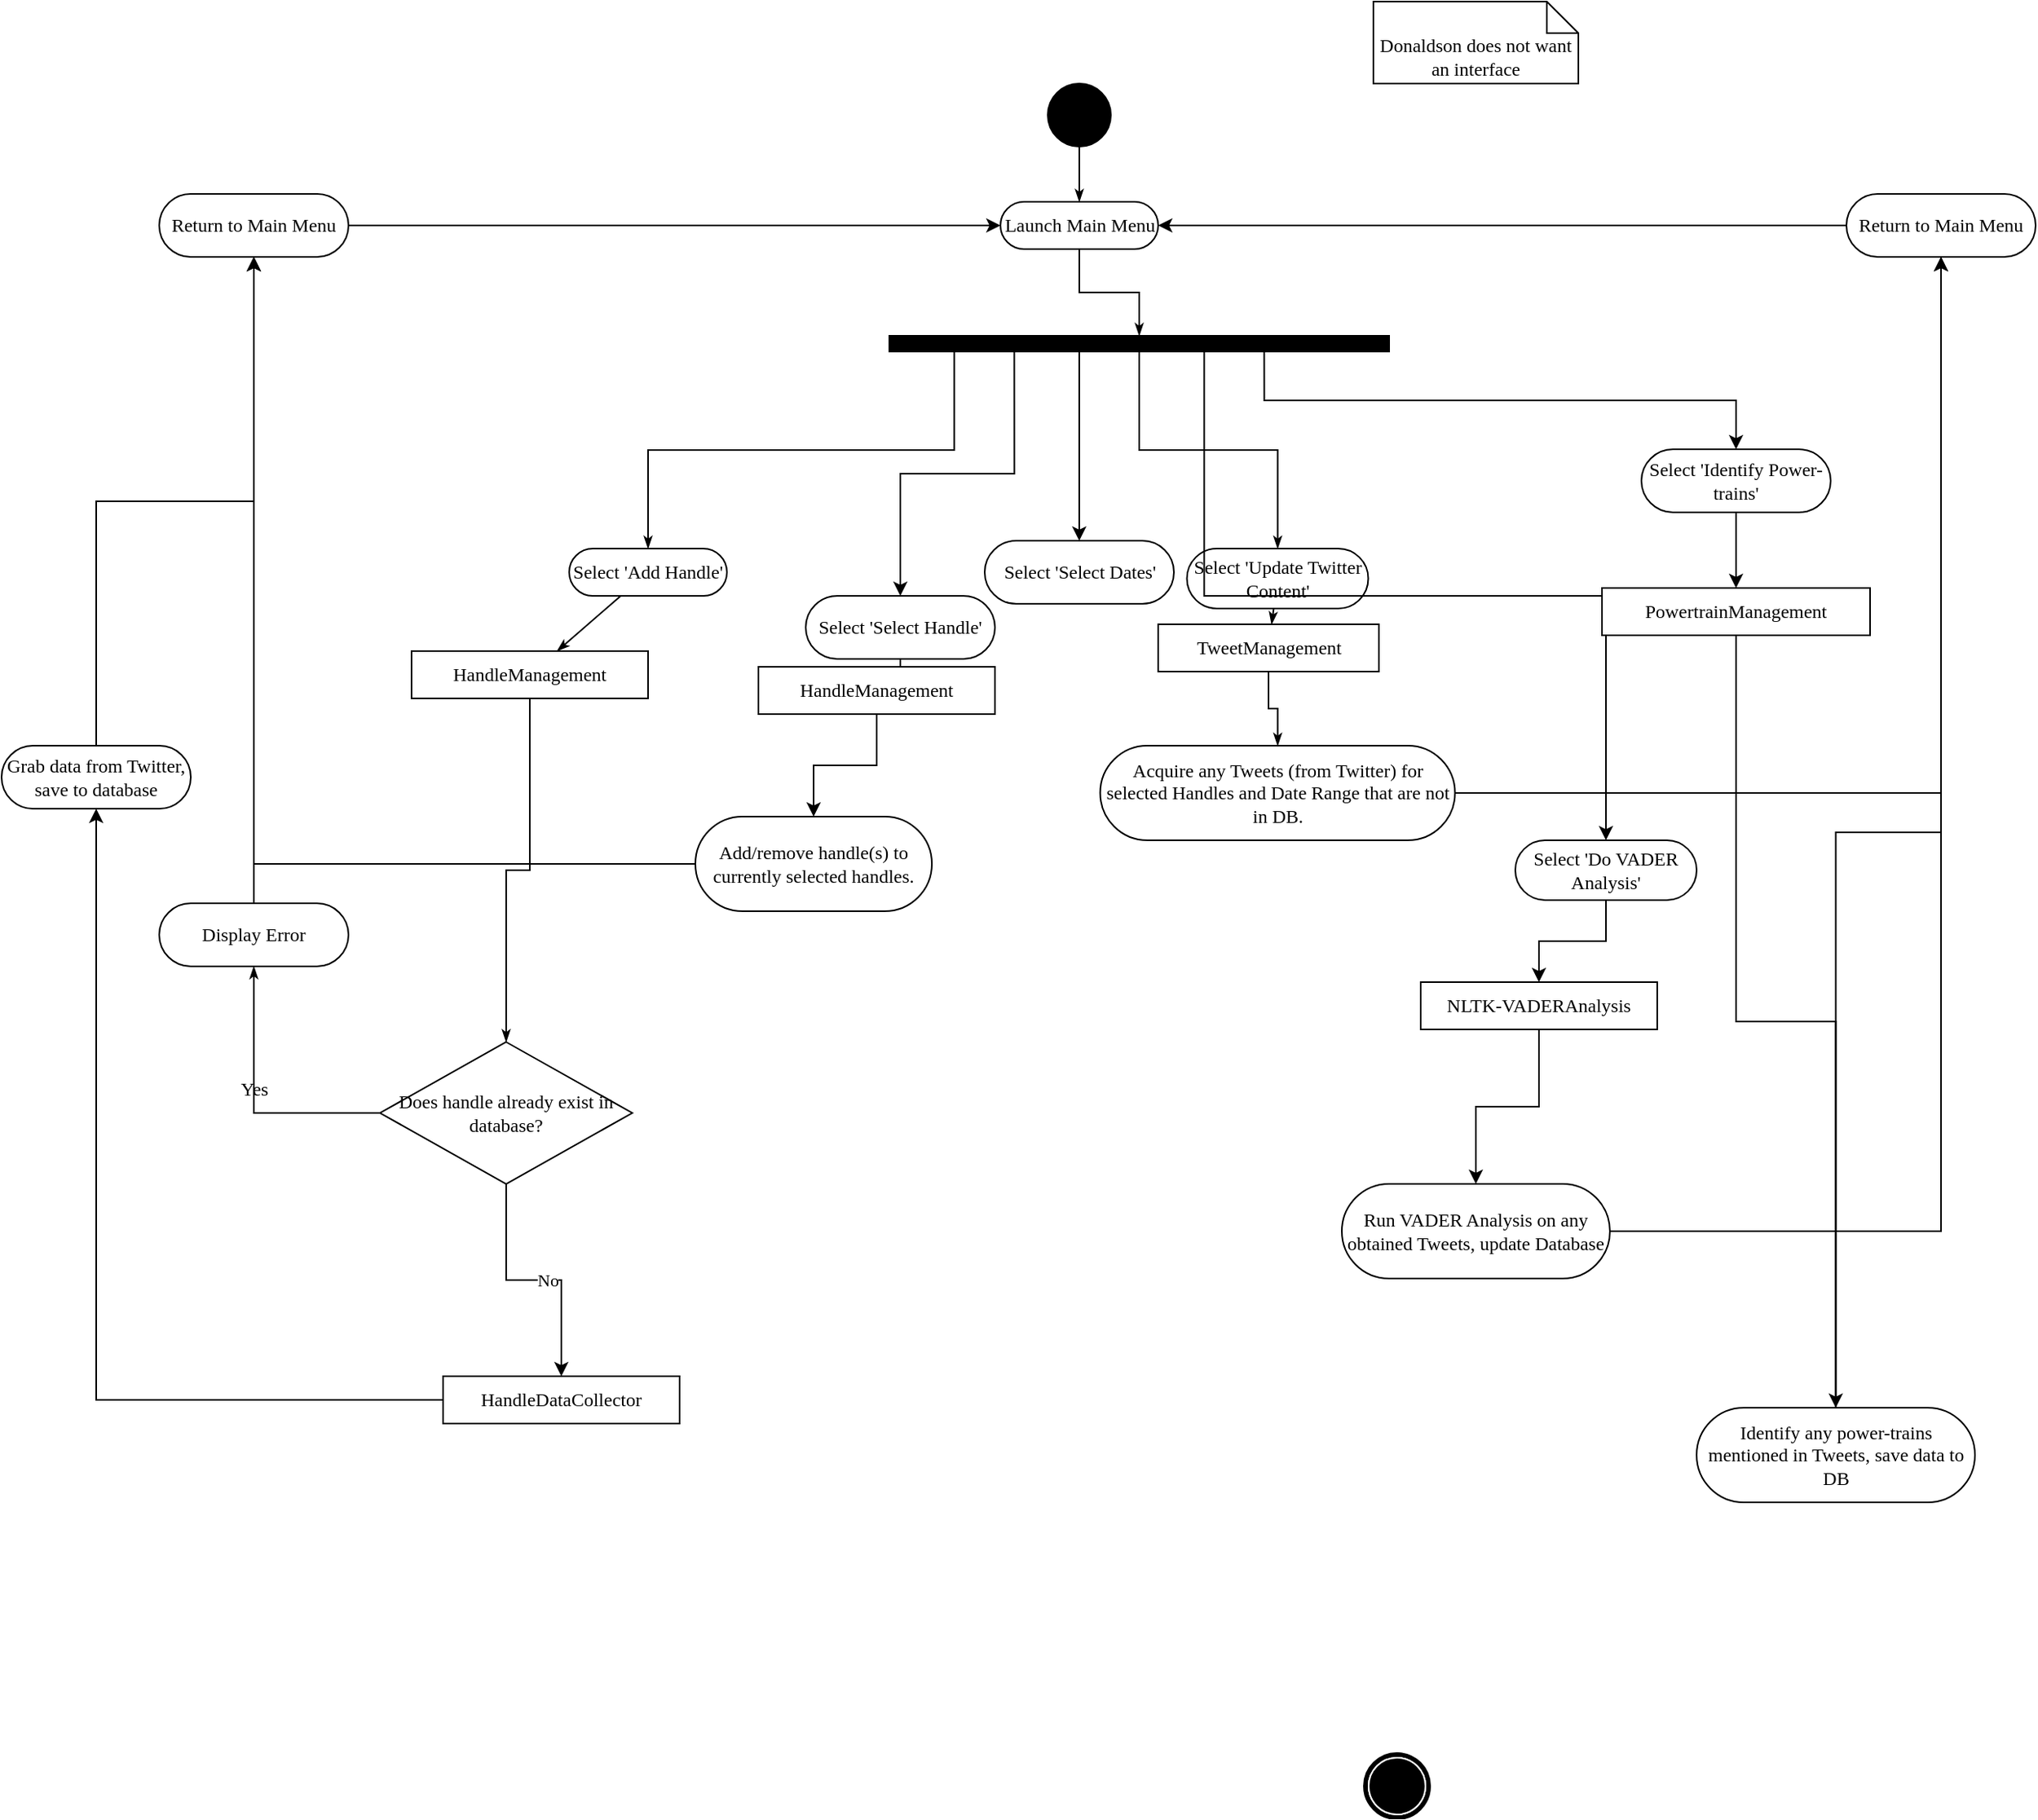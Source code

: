 <mxfile version="20.5.1" type="github">
  <diagram name="Page-1" id="e7e014a7-5840-1c2e-5031-d8a46d1fe8dd">
    <mxGraphModel dx="2591" dy="1597" grid="1" gridSize="10" guides="1" tooltips="1" connect="1" arrows="1" fold="1" page="1" pageScale="1" pageWidth="1169" pageHeight="826" background="none" math="0" shadow="0">
      <root>
        <mxCell id="0" />
        <mxCell id="1" parent="0" />
        <mxCell id="K77NQn4tlEbst4PRUxcX-164" value="Donaldson does not want an interface" style="shape=note;whiteSpace=wrap;html=1;rounded=0;shadow=0;comic=0;labelBackgroundColor=none;strokeWidth=1;fontFamily=Verdana;fontSize=12;align=center;size=20;labelPosition=center;verticalLabelPosition=middle;verticalAlign=bottom;" vertex="1" parent="1">
          <mxGeometry x="590" y="-52" width="130" height="52" as="geometry" />
        </mxCell>
        <mxCell id="K77NQn4tlEbst4PRUxcX-165" style="edgeStyle=orthogonalEdgeStyle;rounded=0;html=1;entryX=0.5;entryY=0;labelBackgroundColor=none;startArrow=none;startFill=0;startSize=5;endArrow=classicThin;endFill=1;endSize=5;jettySize=auto;orthogonalLoop=1;strokeWidth=1;fontFamily=Verdana;fontSize=12" edge="1" parent="1" source="K77NQn4tlEbst4PRUxcX-174" target="K77NQn4tlEbst4PRUxcX-200">
          <mxGeometry relative="1" as="geometry" />
        </mxCell>
        <mxCell id="K77NQn4tlEbst4PRUxcX-166" style="edgeStyle=orthogonalEdgeStyle;rounded=0;html=1;exitX=0.5;exitY=1;labelBackgroundColor=none;startArrow=none;startFill=0;startSize=5;endArrow=classicThin;endFill=1;endSize=5;jettySize=auto;orthogonalLoop=1;strokeWidth=1;fontFamily=Verdana;fontSize=12;exitDx=0;exitDy=0;exitPerimeter=0;" edge="1" parent="1" source="K77NQn4tlEbst4PRUxcX-200" target="K77NQn4tlEbst4PRUxcX-176">
          <mxGeometry relative="1" as="geometry" />
        </mxCell>
        <mxCell id="K77NQn4tlEbst4PRUxcX-167" style="edgeStyle=orthogonalEdgeStyle;rounded=0;html=1;exitX=0.13;exitY=1;entryX=0.5;entryY=0;labelBackgroundColor=none;startArrow=none;startFill=0;startSize=5;endArrow=classicThin;endFill=1;endSize=5;jettySize=auto;orthogonalLoop=1;strokeWidth=1;fontFamily=Verdana;fontSize=12;exitDx=0;exitDy=0;exitPerimeter=0;" edge="1" parent="1" source="K77NQn4tlEbst4PRUxcX-200" target="K77NQn4tlEbst4PRUxcX-216">
          <mxGeometry relative="1" as="geometry" />
        </mxCell>
        <mxCell id="K77NQn4tlEbst4PRUxcX-169" value="Yes" style="edgeStyle=orthogonalEdgeStyle;rounded=0;labelBackgroundColor=none;startArrow=none;startFill=0;startSize=5;endArrow=classicThin;endFill=1;endSize=5;jettySize=auto;orthogonalLoop=1;strokeWidth=1;fontFamily=Verdana;fontSize=12;html=1;verticalAlign=bottom;" edge="1" parent="1" source="K77NQn4tlEbst4PRUxcX-217" target="K77NQn4tlEbst4PRUxcX-228">
          <mxGeometry relative="1" as="geometry">
            <mxPoint x="60" y="430" as="targetPoint" />
          </mxGeometry>
        </mxCell>
        <mxCell id="K77NQn4tlEbst4PRUxcX-172" style="edgeStyle=orthogonalEdgeStyle;rounded=0;html=1;labelBackgroundColor=none;startArrow=none;startFill=0;startSize=5;endArrow=classicThin;endFill=1;endSize=5;jettySize=auto;orthogonalLoop=1;strokeWidth=1;fontFamily=Verdana;fontSize=12" edge="1" parent="1" source="K77NQn4tlEbst4PRUxcX-173" target="K77NQn4tlEbst4PRUxcX-174">
          <mxGeometry relative="1" as="geometry" />
        </mxCell>
        <mxCell id="K77NQn4tlEbst4PRUxcX-173" value="" style="ellipse;whiteSpace=wrap;html=1;rounded=0;shadow=0;comic=0;labelBackgroundColor=none;strokeWidth=1;fillColor=#000000;fontFamily=Verdana;fontSize=12;align=center;" vertex="1" parent="1">
          <mxGeometry x="383.5" width="40" height="40" as="geometry" />
        </mxCell>
        <mxCell id="K77NQn4tlEbst4PRUxcX-174" value="Launch Main Menu" style="rounded=1;whiteSpace=wrap;html=1;shadow=0;comic=0;labelBackgroundColor=none;strokeWidth=1;fontFamily=Verdana;fontSize=12;align=center;arcSize=50;" vertex="1" parent="1">
          <mxGeometry x="353.5" y="75" width="100" height="30" as="geometry" />
        </mxCell>
        <mxCell id="K77NQn4tlEbst4PRUxcX-175" style="rounded=0;html=1;labelBackgroundColor=none;startArrow=none;startFill=0;startSize=5;endArrow=classicThin;endFill=1;endSize=5;jettySize=auto;orthogonalLoop=1;strokeWidth=1;fontFamily=Verdana;fontSize=12" edge="1" parent="1" source="K77NQn4tlEbst4PRUxcX-176" target="K77NQn4tlEbst4PRUxcX-180">
          <mxGeometry relative="1" as="geometry" />
        </mxCell>
        <mxCell id="K77NQn4tlEbst4PRUxcX-176" value="Select &#39;Update Twitter Content&#39;" style="rounded=1;whiteSpace=wrap;html=1;shadow=0;comic=0;labelBackgroundColor=none;strokeWidth=1;fontFamily=Verdana;fontSize=12;align=center;arcSize=50;" vertex="1" parent="1">
          <mxGeometry x="471.75" y="295" width="115" height="38" as="geometry" />
        </mxCell>
        <mxCell id="K77NQn4tlEbst4PRUxcX-177" style="edgeStyle=orthogonalEdgeStyle;rounded=0;html=1;labelBackgroundColor=none;startArrow=none;startFill=0;startSize=5;endArrow=classicThin;endFill=1;endSize=5;jettySize=auto;orthogonalLoop=1;strokeWidth=1;fontFamily=Verdana;fontSize=12" edge="1" parent="1" source="K77NQn4tlEbst4PRUxcX-178" target="K77NQn4tlEbst4PRUxcX-257">
          <mxGeometry relative="1" as="geometry" />
        </mxCell>
        <mxCell id="K77NQn4tlEbst4PRUxcX-178" value="Acquire any Tweets (from Twitter) for selected Handles and Date Range that are not in DB." style="rounded=1;whiteSpace=wrap;html=1;shadow=0;comic=0;labelBackgroundColor=none;strokeWidth=1;fontFamily=Verdana;fontSize=12;align=center;arcSize=50;" vertex="1" parent="1">
          <mxGeometry x="416.75" y="420" width="225" height="60" as="geometry" />
        </mxCell>
        <mxCell id="K77NQn4tlEbst4PRUxcX-179" style="edgeStyle=orthogonalEdgeStyle;rounded=0;html=1;labelBackgroundColor=none;startArrow=none;startFill=0;startSize=5;endArrow=classicThin;endFill=1;endSize=5;jettySize=auto;orthogonalLoop=1;strokeWidth=1;fontFamily=Verdana;fontSize=12" edge="1" parent="1" source="K77NQn4tlEbst4PRUxcX-180" target="K77NQn4tlEbst4PRUxcX-178">
          <mxGeometry relative="1" as="geometry" />
        </mxCell>
        <mxCell id="K77NQn4tlEbst4PRUxcX-180" value="TweetManagement" style="rounded=0;whiteSpace=wrap;html=1;shadow=0;comic=0;labelBackgroundColor=none;strokeWidth=1;fontFamily=Verdana;fontSize=12;align=center;arcSize=50;" vertex="1" parent="1">
          <mxGeometry x="453.5" y="343" width="140" height="30" as="geometry" />
        </mxCell>
        <mxCell id="K77NQn4tlEbst4PRUxcX-188" value="" style="shape=mxgraph.bpmn.shape;html=1;verticalLabelPosition=bottom;labelBackgroundColor=#ffffff;verticalAlign=top;perimeter=ellipsePerimeter;outline=end;symbol=terminate;rounded=0;shadow=0;comic=0;strokeWidth=1;fontFamily=Verdana;fontSize=12;align=center;" vertex="1" parent="1">
          <mxGeometry x="585" y="1060" width="40" height="40" as="geometry" />
        </mxCell>
        <mxCell id="K77NQn4tlEbst4PRUxcX-227" style="edgeStyle=orthogonalEdgeStyle;rounded=0;orthogonalLoop=1;jettySize=auto;html=1;exitX=0.25;exitY=1;exitDx=0;exitDy=0;exitPerimeter=0;" edge="1" parent="1" source="K77NQn4tlEbst4PRUxcX-200" target="K77NQn4tlEbst4PRUxcX-225">
          <mxGeometry relative="1" as="geometry" />
        </mxCell>
        <mxCell id="K77NQn4tlEbst4PRUxcX-246" style="edgeStyle=orthogonalEdgeStyle;rounded=0;orthogonalLoop=1;jettySize=auto;html=1;exitX=0.38;exitY=1;exitDx=0;exitDy=0;exitPerimeter=0;fontFamily=Verdana;endArrow=classic;endFill=1;" edge="1" parent="1" source="K77NQn4tlEbst4PRUxcX-200" target="K77NQn4tlEbst4PRUxcX-245">
          <mxGeometry relative="1" as="geometry" />
        </mxCell>
        <mxCell id="K77NQn4tlEbst4PRUxcX-260" style="edgeStyle=orthogonalEdgeStyle;rounded=0;orthogonalLoop=1;jettySize=auto;html=1;exitX=0.63;exitY=1;exitDx=0;exitDy=0;exitPerimeter=0;fontFamily=Verdana;endArrow=classic;endFill=1;" edge="1" parent="1" source="K77NQn4tlEbst4PRUxcX-200" target="K77NQn4tlEbst4PRUxcX-259">
          <mxGeometry relative="1" as="geometry" />
        </mxCell>
        <mxCell id="K77NQn4tlEbst4PRUxcX-263" style="edgeStyle=orthogonalEdgeStyle;rounded=0;orthogonalLoop=1;jettySize=auto;html=1;exitX=0.75;exitY=1;exitDx=0;exitDy=0;exitPerimeter=0;fontFamily=Verdana;endArrow=classic;endFill=1;" edge="1" parent="1" source="K77NQn4tlEbst4PRUxcX-200" target="K77NQn4tlEbst4PRUxcX-264">
          <mxGeometry relative="1" as="geometry">
            <mxPoint x="820" y="252" as="targetPoint" />
          </mxGeometry>
        </mxCell>
        <mxCell id="K77NQn4tlEbst4PRUxcX-200" value="" style="whiteSpace=wrap;html=1;rounded=0;shadow=0;comic=0;labelBackgroundColor=none;strokeWidth=1;fillColor=#000000;fontFamily=Verdana;fontSize=12;align=center;rotation=0;points=[[0,0,0,0,0],[0,0.3,0,0,0],[0,0.5,0,0,0],[0,0.7,0,0,0],[0,1,0,0,0],[0.13,0,0,0,0],[0.13,1,0,0,0],[0.25,0,0,0,0],[0.25,1,0,0,0],[0.38,0,0,0,0],[0.38,1,0,0,0],[0.5,0,0,0,0],[0.5,1,0,0,0],[0.63,0,0,0,0],[0.63,1,0,0,0],[0.75,0,0,0,0],[0.75,1,0,0,0],[0.88,0,0,0,0],[0.88,1,0,0,0],[1,0,0,0,0],[1,0.3,0,0,0],[1,0.5,0,0,0],[1,0.8,0,0,0],[1,1,0,0,0]];" vertex="1" parent="1">
          <mxGeometry x="283" y="160" width="317" height="10" as="geometry" />
        </mxCell>
        <mxCell id="K77NQn4tlEbst4PRUxcX-233" style="edgeStyle=orthogonalEdgeStyle;rounded=0;orthogonalLoop=1;jettySize=auto;html=1;fontFamily=Verdana;endArrow=classic;endFill=1;" edge="1" parent="1" source="K77NQn4tlEbst4PRUxcX-206" target="K77NQn4tlEbst4PRUxcX-230">
          <mxGeometry relative="1" as="geometry" />
        </mxCell>
        <mxCell id="K77NQn4tlEbst4PRUxcX-206" value="HandleDataCollector" style="rounded=0;whiteSpace=wrap;html=1;shadow=0;comic=0;labelBackgroundColor=none;strokeWidth=1;fontFamily=Verdana;fontSize=12;align=center;arcSize=50;" vertex="1" parent="1">
          <mxGeometry y="820" width="150" height="30" as="geometry" />
        </mxCell>
        <mxCell id="K77NQn4tlEbst4PRUxcX-215" style="edgeStyle=none;rounded=0;html=1;labelBackgroundColor=none;startArrow=none;startFill=0;startSize=5;endArrow=classicThin;endFill=1;endSize=5;jettySize=auto;orthogonalLoop=1;strokeWidth=1;fontFamily=Verdana;fontSize=12" edge="1" parent="1" source="K77NQn4tlEbst4PRUxcX-216" target="K77NQn4tlEbst4PRUxcX-219">
          <mxGeometry relative="1" as="geometry" />
        </mxCell>
        <mxCell id="K77NQn4tlEbst4PRUxcX-216" value="Select &#39;Add Handle&#39;" style="rounded=1;whiteSpace=wrap;html=1;shadow=0;comic=0;labelBackgroundColor=none;strokeWidth=1;fontFamily=Verdana;fontSize=12;align=center;arcSize=50;" vertex="1" parent="1">
          <mxGeometry x="80" y="295" width="100" height="30" as="geometry" />
        </mxCell>
        <mxCell id="K77NQn4tlEbst4PRUxcX-231" value="No" style="edgeStyle=orthogonalEdgeStyle;rounded=0;orthogonalLoop=1;jettySize=auto;html=1;endArrow=classic;endFill=1;fontFamily=Verdana;verticalAlign=middle;align=left;" edge="1" parent="1" source="K77NQn4tlEbst4PRUxcX-217" target="K77NQn4tlEbst4PRUxcX-206">
          <mxGeometry relative="1" as="geometry" />
        </mxCell>
        <mxCell id="K77NQn4tlEbst4PRUxcX-217" value="Does handle already exist in database?" style="rhombus;shadow=0;fontFamily=Verdana;fontSize=12;fontColor=rgb(0, 0, 0);align=center;strokeColor=rgb(0, 0, 0);strokeWidth=1;fillColor=rgb(255, 255, 255);html=1;comic=0;whiteSpace=wrap;" vertex="1" parent="1">
          <mxGeometry x="-40" y="608" width="160" height="90" as="geometry" />
        </mxCell>
        <mxCell id="K77NQn4tlEbst4PRUxcX-218" style="edgeStyle=orthogonalEdgeStyle;rounded=0;html=1;labelBackgroundColor=none;startArrow=none;startFill=0;startSize=5;endArrow=classicThin;endFill=1;endSize=5;jettySize=auto;orthogonalLoop=1;strokeWidth=1;fontFamily=Verdana;fontSize=12" edge="1" parent="1" source="K77NQn4tlEbst4PRUxcX-219" target="K77NQn4tlEbst4PRUxcX-217">
          <mxGeometry relative="1" as="geometry" />
        </mxCell>
        <mxCell id="K77NQn4tlEbst4PRUxcX-219" value="&lt;div&gt;HandleManagement&lt;/div&gt;" style="rounded=0;whiteSpace=wrap;html=1;shadow=0;comic=0;labelBackgroundColor=none;strokeWidth=1;fontFamily=Verdana;fontSize=12;align=center;arcSize=50;" vertex="1" parent="1">
          <mxGeometry x="-20" y="360" width="150" height="30" as="geometry" />
        </mxCell>
        <mxCell id="K77NQn4tlEbst4PRUxcX-238" style="edgeStyle=orthogonalEdgeStyle;rounded=0;orthogonalLoop=1;jettySize=auto;html=1;fontFamily=Verdana;endArrow=classic;endFill=1;" edge="1" parent="1" source="K77NQn4tlEbst4PRUxcX-225" target="K77NQn4tlEbst4PRUxcX-237">
          <mxGeometry relative="1" as="geometry" />
        </mxCell>
        <mxCell id="K77NQn4tlEbst4PRUxcX-225" value="Select &#39;Select Handle&#39;" style="rounded=1;whiteSpace=wrap;html=1;shadow=0;comic=0;labelBackgroundColor=none;strokeWidth=1;fontFamily=Verdana;fontSize=12;align=center;arcSize=50;" vertex="1" parent="1">
          <mxGeometry x="230" y="325" width="120" height="40" as="geometry" />
        </mxCell>
        <mxCell id="K77NQn4tlEbst4PRUxcX-243" style="edgeStyle=orthogonalEdgeStyle;rounded=0;orthogonalLoop=1;jettySize=auto;html=1;fontFamily=Verdana;endArrow=classic;endFill=1;" edge="1" parent="1" source="K77NQn4tlEbst4PRUxcX-228" target="K77NQn4tlEbst4PRUxcX-241">
          <mxGeometry relative="1" as="geometry" />
        </mxCell>
        <mxCell id="K77NQn4tlEbst4PRUxcX-228" value="Display Error" style="rounded=1;whiteSpace=wrap;html=1;shadow=0;comic=0;labelBackgroundColor=none;strokeWidth=1;fontFamily=Verdana;fontSize=12;align=center;arcSize=50;" vertex="1" parent="1">
          <mxGeometry x="-180" y="520" width="120" height="40" as="geometry" />
        </mxCell>
        <mxCell id="K77NQn4tlEbst4PRUxcX-234" style="edgeStyle=orthogonalEdgeStyle;rounded=0;orthogonalLoop=1;jettySize=auto;html=1;fontFamily=Verdana;endArrow=classic;endFill=1;" edge="1" parent="1" source="K77NQn4tlEbst4PRUxcX-230" target="K77NQn4tlEbst4PRUxcX-241">
          <mxGeometry relative="1" as="geometry">
            <mxPoint x="-300" y="30" as="targetPoint" />
          </mxGeometry>
        </mxCell>
        <mxCell id="K77NQn4tlEbst4PRUxcX-230" value="Grab data from Twitter, save to database" style="rounded=1;whiteSpace=wrap;html=1;shadow=0;comic=0;labelBackgroundColor=none;strokeWidth=1;fontFamily=Verdana;fontSize=12;align=center;arcSize=50;" vertex="1" parent="1">
          <mxGeometry x="-280" y="420" width="120" height="40" as="geometry" />
        </mxCell>
        <mxCell id="K77NQn4tlEbst4PRUxcX-240" style="edgeStyle=orthogonalEdgeStyle;rounded=0;orthogonalLoop=1;jettySize=auto;html=1;fontFamily=Verdana;endArrow=classic;endFill=1;" edge="1" parent="1" source="K77NQn4tlEbst4PRUxcX-237" target="K77NQn4tlEbst4PRUxcX-239">
          <mxGeometry relative="1" as="geometry" />
        </mxCell>
        <mxCell id="K77NQn4tlEbst4PRUxcX-237" value="&lt;div&gt;HandleManagement&lt;/div&gt;" style="rounded=0;whiteSpace=wrap;html=1;shadow=0;comic=0;labelBackgroundColor=none;strokeWidth=1;fontFamily=Verdana;fontSize=12;align=center;arcSize=50;" vertex="1" parent="1">
          <mxGeometry x="200" y="370" width="150" height="30" as="geometry" />
        </mxCell>
        <mxCell id="K77NQn4tlEbst4PRUxcX-242" style="edgeStyle=orthogonalEdgeStyle;rounded=0;orthogonalLoop=1;jettySize=auto;html=1;fontFamily=Verdana;endArrow=classic;endFill=1;" edge="1" parent="1" source="K77NQn4tlEbst4PRUxcX-239" target="K77NQn4tlEbst4PRUxcX-241">
          <mxGeometry relative="1" as="geometry" />
        </mxCell>
        <mxCell id="K77NQn4tlEbst4PRUxcX-239" value="&lt;div&gt;Add/remove handle(s) to currently selected handles.&lt;/div&gt;" style="rounded=1;whiteSpace=wrap;html=1;shadow=0;comic=0;labelBackgroundColor=none;strokeWidth=1;fontFamily=Verdana;fontSize=12;align=center;arcSize=50;" vertex="1" parent="1">
          <mxGeometry x="160" y="465" width="150" height="60" as="geometry" />
        </mxCell>
        <mxCell id="K77NQn4tlEbst4PRUxcX-244" style="edgeStyle=orthogonalEdgeStyle;rounded=0;orthogonalLoop=1;jettySize=auto;html=1;fontFamily=Verdana;endArrow=classic;endFill=1;" edge="1" parent="1" source="K77NQn4tlEbst4PRUxcX-241" target="K77NQn4tlEbst4PRUxcX-174">
          <mxGeometry relative="1" as="geometry" />
        </mxCell>
        <mxCell id="K77NQn4tlEbst4PRUxcX-241" value="Return to Main Menu" style="rounded=1;whiteSpace=wrap;html=1;shadow=0;comic=0;labelBackgroundColor=none;strokeWidth=1;fontFamily=Verdana;fontSize=12;align=center;arcSize=50;" vertex="1" parent="1">
          <mxGeometry x="-180" y="70" width="120" height="40" as="geometry" />
        </mxCell>
        <mxCell id="K77NQn4tlEbst4PRUxcX-245" value="Select &#39;Select Dates&#39;" style="rounded=1;whiteSpace=wrap;html=1;shadow=0;comic=0;labelBackgroundColor=none;strokeWidth=1;fontFamily=Verdana;fontSize=12;align=center;arcSize=50;" vertex="1" parent="1">
          <mxGeometry x="343.5" y="290" width="120" height="40" as="geometry" />
        </mxCell>
        <mxCell id="K77NQn4tlEbst4PRUxcX-262" style="edgeStyle=orthogonalEdgeStyle;rounded=0;orthogonalLoop=1;jettySize=auto;html=1;fontFamily=Verdana;endArrow=classic;endFill=1;" edge="1" parent="1" source="K77NQn4tlEbst4PRUxcX-247" target="K77NQn4tlEbst4PRUxcX-257">
          <mxGeometry relative="1" as="geometry" />
        </mxCell>
        <mxCell id="K77NQn4tlEbst4PRUxcX-247" value="Run VADER Analysis on any obtained Tweets, update Database" style="rounded=1;whiteSpace=wrap;html=1;shadow=0;comic=0;labelBackgroundColor=none;strokeWidth=1;fontFamily=Verdana;fontSize=12;align=center;arcSize=50;" vertex="1" parent="1">
          <mxGeometry x="570" y="698" width="170" height="60" as="geometry" />
        </mxCell>
        <mxCell id="K77NQn4tlEbst4PRUxcX-267" style="edgeStyle=orthogonalEdgeStyle;rounded=0;orthogonalLoop=1;jettySize=auto;html=1;fontFamily=Verdana;endArrow=classic;endFill=1;" edge="1" parent="1" source="K77NQn4tlEbst4PRUxcX-249" target="K77NQn4tlEbst4PRUxcX-257">
          <mxGeometry relative="1" as="geometry" />
        </mxCell>
        <mxCell id="K77NQn4tlEbst4PRUxcX-249" value="Identify any power-trains mentioned in Tweets, save data to DB" style="rounded=1;whiteSpace=wrap;html=1;shadow=0;comic=0;labelBackgroundColor=none;strokeWidth=1;fontFamily=Verdana;fontSize=12;align=center;arcSize=50;" vertex="1" parent="1">
          <mxGeometry x="795" y="840" width="176.5" height="60" as="geometry" />
        </mxCell>
        <mxCell id="K77NQn4tlEbst4PRUxcX-252" style="edgeStyle=orthogonalEdgeStyle;rounded=0;orthogonalLoop=1;jettySize=auto;html=1;fontFamily=Verdana;endArrow=classic;endFill=1;" edge="1" parent="1" source="K77NQn4tlEbst4PRUxcX-250" target="K77NQn4tlEbst4PRUxcX-247">
          <mxGeometry relative="1" as="geometry" />
        </mxCell>
        <mxCell id="K77NQn4tlEbst4PRUxcX-250" value="&lt;div&gt;NLTK-VADERAnalysis&lt;/div&gt;" style="rounded=0;whiteSpace=wrap;html=1;shadow=0;comic=0;labelBackgroundColor=none;strokeWidth=1;fontFamily=Verdana;fontSize=12;align=center;arcSize=50;" vertex="1" parent="1">
          <mxGeometry x="620" y="570" width="150" height="30" as="geometry" />
        </mxCell>
        <mxCell id="K77NQn4tlEbst4PRUxcX-266" style="edgeStyle=orthogonalEdgeStyle;rounded=0;orthogonalLoop=1;jettySize=auto;html=1;fontFamily=Verdana;endArrow=classic;endFill=1;" edge="1" parent="1" source="K77NQn4tlEbst4PRUxcX-254" target="K77NQn4tlEbst4PRUxcX-249">
          <mxGeometry relative="1" as="geometry" />
        </mxCell>
        <mxCell id="K77NQn4tlEbst4PRUxcX-254" value="PowertrainManagement" style="rounded=0;whiteSpace=wrap;html=1;shadow=0;comic=0;labelBackgroundColor=none;strokeWidth=1;fontFamily=Verdana;fontSize=12;align=center;arcSize=50;" vertex="1" parent="1">
          <mxGeometry x="735" y="320" width="170" height="30" as="geometry" />
        </mxCell>
        <mxCell id="K77NQn4tlEbst4PRUxcX-258" style="edgeStyle=orthogonalEdgeStyle;rounded=0;orthogonalLoop=1;jettySize=auto;html=1;fontFamily=Verdana;endArrow=classic;endFill=1;" edge="1" parent="1" source="K77NQn4tlEbst4PRUxcX-257" target="K77NQn4tlEbst4PRUxcX-174">
          <mxGeometry relative="1" as="geometry" />
        </mxCell>
        <mxCell id="K77NQn4tlEbst4PRUxcX-257" value="Return to Main Menu" style="rounded=1;whiteSpace=wrap;html=1;shadow=0;comic=0;labelBackgroundColor=none;strokeWidth=1;fontFamily=Verdana;fontSize=12;align=center;arcSize=50;" vertex="1" parent="1">
          <mxGeometry x="890" y="70" width="120" height="40" as="geometry" />
        </mxCell>
        <mxCell id="K77NQn4tlEbst4PRUxcX-261" style="edgeStyle=orthogonalEdgeStyle;rounded=0;orthogonalLoop=1;jettySize=auto;html=1;fontFamily=Verdana;endArrow=classic;endFill=1;" edge="1" parent="1" source="K77NQn4tlEbst4PRUxcX-259" target="K77NQn4tlEbst4PRUxcX-250">
          <mxGeometry relative="1" as="geometry" />
        </mxCell>
        <mxCell id="K77NQn4tlEbst4PRUxcX-259" value="Select &#39;Do VADER Analysis&#39;" style="rounded=1;whiteSpace=wrap;html=1;shadow=0;comic=0;labelBackgroundColor=none;strokeWidth=1;fontFamily=Verdana;fontSize=12;align=center;arcSize=50;" vertex="1" parent="1">
          <mxGeometry x="680" y="480" width="115" height="38" as="geometry" />
        </mxCell>
        <mxCell id="K77NQn4tlEbst4PRUxcX-265" style="edgeStyle=orthogonalEdgeStyle;rounded=0;orthogonalLoop=1;jettySize=auto;html=1;fontFamily=Verdana;endArrow=classic;endFill=1;" edge="1" parent="1" source="K77NQn4tlEbst4PRUxcX-264" target="K77NQn4tlEbst4PRUxcX-254">
          <mxGeometry relative="1" as="geometry" />
        </mxCell>
        <mxCell id="K77NQn4tlEbst4PRUxcX-264" value="Select &#39;Identify Power-trains&#39;" style="rounded=1;whiteSpace=wrap;html=1;shadow=0;comic=0;labelBackgroundColor=none;strokeWidth=1;fontFamily=Verdana;fontSize=12;align=center;arcSize=50;fillColor=default;" vertex="1" parent="1">
          <mxGeometry x="760" y="232" width="120" height="40" as="geometry" />
        </mxCell>
      </root>
    </mxGraphModel>
  </diagram>
</mxfile>

